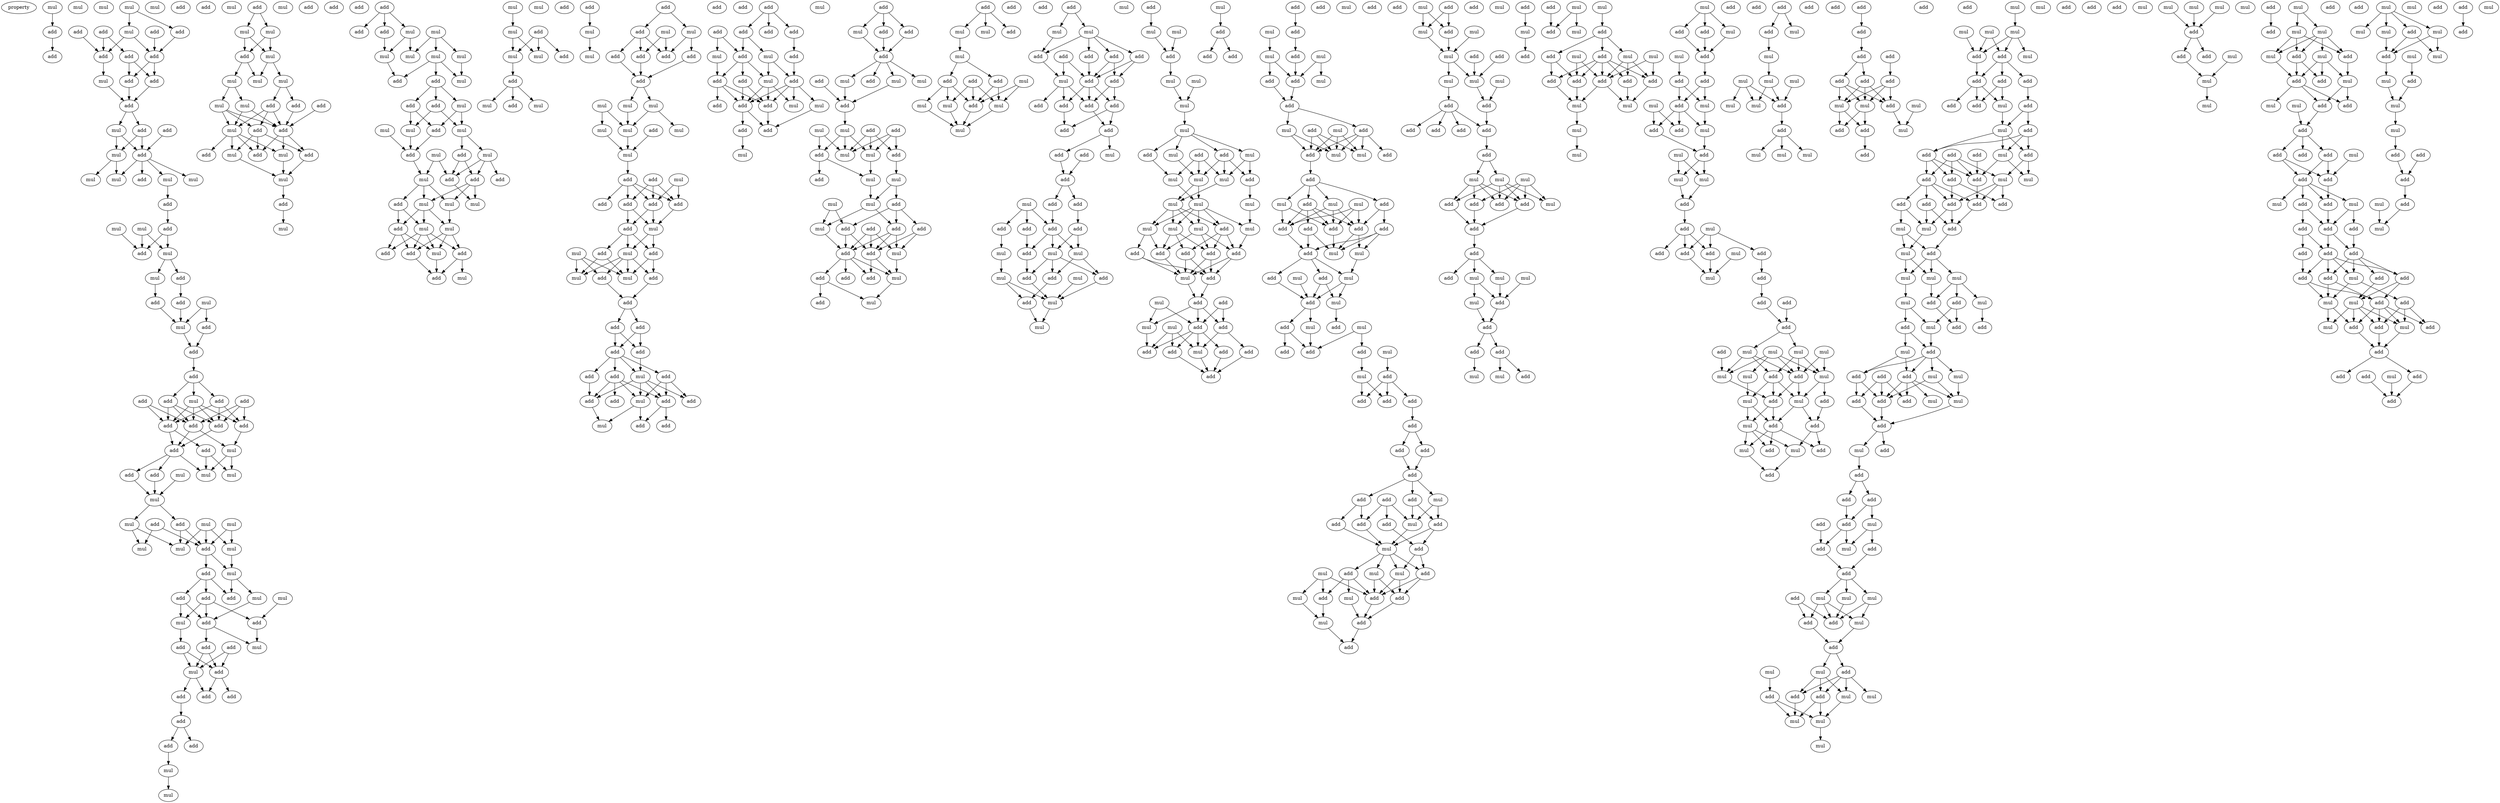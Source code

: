 digraph {
    node [fontcolor=black]
    property [mul=2,lf=1.1]
    0 [ label = mul ];
    1 [ label = mul ];
    2 [ label = add ];
    3 [ label = add ];
    4 [ label = mul ];
    5 [ label = mul ];
    6 [ label = mul ];
    7 [ label = add ];
    8 [ label = add ];
    9 [ label = add ];
    10 [ label = add ];
    11 [ label = add ];
    12 [ label = add ];
    13 [ label = add ];
    14 [ label = mul ];
    15 [ label = add ];
    16 [ label = add ];
    17 [ label = add ];
    18 [ label = add ];
    19 [ label = mul ];
    20 [ label = add ];
    21 [ label = mul ];
    22 [ label = mul ];
    23 [ label = add ];
    24 [ label = mul ];
    25 [ label = mul ];
    26 [ label = mul ];
    27 [ label = add ];
    28 [ label = mul ];
    29 [ label = add ];
    30 [ label = mul ];
    31 [ label = add ];
    32 [ label = add ];
    33 [ label = mul ];
    34 [ label = add ];
    35 [ label = mul ];
    36 [ label = add ];
    37 [ label = mul ];
    38 [ label = add ];
    39 [ label = mul ];
    40 [ label = add ];
    41 [ label = mul ];
    42 [ label = add ];
    43 [ label = add ];
    44 [ label = add ];
    45 [ label = add ];
    46 [ label = add ];
    47 [ label = add ];
    48 [ label = mul ];
    49 [ label = add ];
    50 [ label = add ];
    51 [ label = add ];
    52 [ label = add ];
    53 [ label = add ];
    54 [ label = add ];
    55 [ label = add ];
    56 [ label = mul ];
    57 [ label = add ];
    58 [ label = add ];
    59 [ label = mul ];
    60 [ label = mul ];
    61 [ label = mul ];
    62 [ label = mul ];
    63 [ label = add ];
    64 [ label = mul ];
    65 [ label = mul ];
    66 [ label = mul ];
    67 [ label = add ];
    68 [ label = mul ];
    69 [ label = mul ];
    70 [ label = mul ];
    71 [ label = add ];
    72 [ label = add ];
    73 [ label = mul ];
    74 [ label = add ];
    75 [ label = mul ];
    76 [ label = mul ];
    77 [ label = add ];
    78 [ label = add ];
    79 [ label = add ];
    80 [ label = mul ];
    81 [ label = add ];
    82 [ label = add ];
    83 [ label = mul ];
    84 [ label = add ];
    85 [ label = add ];
    86 [ label = mul ];
    87 [ label = add ];
    88 [ label = add ];
    89 [ label = add ];
    90 [ label = add ];
    91 [ label = add ];
    92 [ label = add ];
    93 [ label = add ];
    94 [ label = add ];
    95 [ label = mul ];
    96 [ label = mul ];
    97 [ label = mul ];
    98 [ label = add ];
    99 [ label = mul ];
    100 [ label = mul ];
    101 [ label = mul ];
    102 [ label = add ];
    103 [ label = mul ];
    104 [ label = add ];
    105 [ label = mul ];
    106 [ label = mul ];
    107 [ label = mul ];
    108 [ label = add ];
    109 [ label = add ];
    110 [ label = mul ];
    111 [ label = mul ];
    112 [ label = add ];
    113 [ label = add ];
    114 [ label = add ];
    115 [ label = mul ];
    116 [ label = add ];
    117 [ label = mul ];
    118 [ label = mul ];
    119 [ label = add ];
    120 [ label = add ];
    121 [ label = mul ];
    122 [ label = add ];
    123 [ label = mul ];
    124 [ label = add ];
    125 [ label = add ];
    126 [ label = add ];
    127 [ label = mul ];
    128 [ label = add ];
    129 [ label = add ];
    130 [ label = mul ];
    131 [ label = mul ];
    132 [ label = mul ];
    133 [ label = mul ];
    134 [ label = mul ];
    135 [ label = add ];
    136 [ label = add ];
    137 [ label = mul ];
    138 [ label = mul ];
    139 [ label = add ];
    140 [ label = add ];
    141 [ label = mul ];
    142 [ label = mul ];
    143 [ label = add ];
    144 [ label = mul ];
    145 [ label = mul ];
    146 [ label = add ];
    147 [ label = add ];
    148 [ label = mul ];
    149 [ label = add ];
    150 [ label = mul ];
    151 [ label = add ];
    152 [ label = add ];
    153 [ label = mul ];
    154 [ label = mul ];
    155 [ label = mul ];
    156 [ label = add ];
    157 [ label = mul ];
    158 [ label = mul ];
    159 [ label = add ];
    160 [ label = add ];
    161 [ label = add ];
    162 [ label = mul ];
    163 [ label = add ];
    164 [ label = mul ];
    165 [ label = add ];
    166 [ label = mul ];
    167 [ label = mul ];
    168 [ label = add ];
    169 [ label = mul ];
    170 [ label = mul ];
    171 [ label = add ];
    172 [ label = mul ];
    173 [ label = add ];
    174 [ label = add ];
    175 [ label = mul ];
    176 [ label = add ];
    177 [ label = add ];
    178 [ label = mul ];
    179 [ label = mul ];
    180 [ label = add ];
    181 [ label = mul ];
    182 [ label = mul ];
    183 [ label = add ];
    184 [ label = mul ];
    185 [ label = add ];
    186 [ label = add ];
    187 [ label = add ];
    188 [ label = add ];
    189 [ label = add ];
    190 [ label = add ];
    191 [ label = mul ];
    192 [ label = mul ];
    193 [ label = mul ];
    194 [ label = mul ];
    195 [ label = add ];
    196 [ label = add ];
    197 [ label = mul ];
    198 [ label = mul ];
    199 [ label = mul ];
    200 [ label = mul ];
    201 [ label = add ];
    202 [ label = add ];
    203 [ label = add ];
    204 [ label = add ];
    205 [ label = add ];
    206 [ label = add ];
    207 [ label = mul ];
    208 [ label = add ];
    209 [ label = add ];
    210 [ label = add ];
    211 [ label = mul ];
    212 [ label = mul ];
    213 [ label = mul ];
    214 [ label = add ];
    215 [ label = add ];
    216 [ label = mul ];
    217 [ label = add ];
    218 [ label = add ];
    219 [ label = add ];
    220 [ label = add ];
    221 [ label = add ];
    222 [ label = add ];
    223 [ label = add ];
    224 [ label = add ];
    225 [ label = mul ];
    226 [ label = mul ];
    227 [ label = add ];
    228 [ label = add ];
    229 [ label = add ];
    230 [ label = add ];
    231 [ label = add ];
    232 [ label = mul ];
    233 [ label = add ];
    234 [ label = add ];
    235 [ label = add ];
    236 [ label = add ];
    237 [ label = add ];
    238 [ label = add ];
    239 [ label = add ];
    240 [ label = mul ];
    241 [ label = mul ];
    242 [ label = add ];
    243 [ label = add ];
    244 [ label = mul ];
    245 [ label = add ];
    246 [ label = add ];
    247 [ label = mul ];
    248 [ label = add ];
    249 [ label = add ];
    250 [ label = mul ];
    251 [ label = add ];
    252 [ label = add ];
    253 [ label = add ];
    254 [ label = mul ];
    255 [ label = mul ];
    256 [ label = add ];
    257 [ label = mul ];
    258 [ label = add ];
    259 [ label = add ];
    260 [ label = add ];
    261 [ label = mul ];
    262 [ label = add ];
    263 [ label = mul ];
    264 [ label = add ];
    265 [ label = mul ];
    266 [ label = add ];
    267 [ label = mul ];
    268 [ label = mul ];
    269 [ label = add ];
    270 [ label = add ];
    271 [ label = mul ];
    272 [ label = mul ];
    273 [ label = add ];
    274 [ label = add ];
    275 [ label = add ];
    276 [ label = mul ];
    277 [ label = mul ];
    278 [ label = mul ];
    279 [ label = add ];
    280 [ label = mul ];
    281 [ label = add ];
    282 [ label = add ];
    283 [ label = add ];
    284 [ label = mul ];
    285 [ label = add ];
    286 [ label = add ];
    287 [ label = mul ];
    288 [ label = add ];
    289 [ label = add ];
    290 [ label = add ];
    291 [ label = mul ];
    292 [ label = add ];
    293 [ label = mul ];
    294 [ label = add ];
    295 [ label = add ];
    296 [ label = mul ];
    297 [ label = mul ];
    298 [ label = add ];
    299 [ label = mul ];
    300 [ label = add ];
    301 [ label = add ];
    302 [ label = add ];
    303 [ label = mul ];
    304 [ label = mul ];
    305 [ label = mul ];
    306 [ label = add ];
    307 [ label = add ];
    308 [ label = mul ];
    309 [ label = mul ];
    310 [ label = add ];
    311 [ label = add ];
    312 [ label = mul ];
    313 [ label = mul ];
    314 [ label = add ];
    315 [ label = add ];
    316 [ label = add ];
    317 [ label = add ];
    318 [ label = add ];
    319 [ label = mul ];
    320 [ label = add ];
    321 [ label = add ];
    322 [ label = add ];
    323 [ label = add ];
    324 [ label = add ];
    325 [ label = add ];
    326 [ label = add ];
    327 [ label = add ];
    328 [ label = add ];
    329 [ label = add ];
    330 [ label = mul ];
    331 [ label = add ];
    332 [ label = mul ];
    333 [ label = add ];
    334 [ label = add ];
    335 [ label = mul ];
    336 [ label = add ];
    337 [ label = add ];
    338 [ label = add ];
    339 [ label = add ];
    340 [ label = mul ];
    341 [ label = mul ];
    342 [ label = add ];
    343 [ label = mul ];
    344 [ label = add ];
    345 [ label = add ];
    346 [ label = mul ];
    347 [ label = add ];
    348 [ label = mul ];
    349 [ label = add ];
    350 [ label = mul ];
    351 [ label = mul ];
    352 [ label = add ];
    353 [ label = mul ];
    354 [ label = mul ];
    355 [ label = mul ];
    356 [ label = add ];
    357 [ label = add ];
    358 [ label = mul ];
    359 [ label = add ];
    360 [ label = add ];
    361 [ label = mul ];
    362 [ label = mul ];
    363 [ label = mul ];
    364 [ label = mul ];
    365 [ label = mul ];
    366 [ label = add ];
    367 [ label = add ];
    368 [ label = add ];
    369 [ label = mul ];
    370 [ label = mul ];
    371 [ label = add ];
    372 [ label = mul ];
    373 [ label = mul ];
    374 [ label = mul ];
    375 [ label = mul ];
    376 [ label = mul ];
    377 [ label = mul ];
    378 [ label = add ];
    379 [ label = mul ];
    380 [ label = mul ];
    381 [ label = add ];
    382 [ label = add ];
    383 [ label = add ];
    384 [ label = add ];
    385 [ label = add ];
    386 [ label = add ];
    387 [ label = mul ];
    388 [ label = add ];
    389 [ label = mul ];
    390 [ label = add ];
    391 [ label = add ];
    392 [ label = mul ];
    393 [ label = mul ];
    394 [ label = add ];
    395 [ label = add ];
    396 [ label = add ];
    397 [ label = add ];
    398 [ label = mul ];
    399 [ label = add ];
    400 [ label = add ];
    401 [ label = add ];
    402 [ label = add ];
    403 [ label = add ];
    404 [ label = mul ];
    405 [ label = add ];
    406 [ label = mul ];
    407 [ label = mul ];
    408 [ label = mul ];
    409 [ label = add ];
    410 [ label = add ];
    411 [ label = add ];
    412 [ label = mul ];
    413 [ label = add ];
    414 [ label = add ];
    415 [ label = mul ];
    416 [ label = add ];
    417 [ label = add ];
    418 [ label = mul ];
    419 [ label = mul ];
    420 [ label = add ];
    421 [ label = mul ];
    422 [ label = add ];
    423 [ label = mul ];
    424 [ label = add ];
    425 [ label = mul ];
    426 [ label = add ];
    427 [ label = add ];
    428 [ label = add ];
    429 [ label = add ];
    430 [ label = add ];
    431 [ label = mul ];
    432 [ label = add ];
    433 [ label = mul ];
    434 [ label = mul ];
    435 [ label = mul ];
    436 [ label = add ];
    437 [ label = add ];
    438 [ label = add ];
    439 [ label = mul ];
    440 [ label = mul ];
    441 [ label = add ];
    442 [ label = mul ];
    443 [ label = add ];
    444 [ label = add ];
    445 [ label = mul ];
    446 [ label = add ];
    447 [ label = add ];
    448 [ label = mul ];
    449 [ label = add ];
    450 [ label = add ];
    451 [ label = add ];
    452 [ label = add ];
    453 [ label = add ];
    454 [ label = add ];
    455 [ label = add ];
    456 [ label = mul ];
    457 [ label = add ];
    458 [ label = add ];
    459 [ label = mul ];
    460 [ label = add ];
    461 [ label = add ];
    462 [ label = mul ];
    463 [ label = add ];
    464 [ label = add ];
    465 [ label = add ];
    466 [ label = add ];
    467 [ label = mul ];
    468 [ label = add ];
    469 [ label = add ];
    470 [ label = mul ];
    471 [ label = mul ];
    472 [ label = mul ];
    473 [ label = add ];
    474 [ label = mul ];
    475 [ label = add ];
    476 [ label = add ];
    477 [ label = mul ];
    478 [ label = add ];
    479 [ label = add ];
    480 [ label = mul ];
    481 [ label = add ];
    482 [ label = add ];
    483 [ label = add ];
    484 [ label = add ];
    485 [ label = mul ];
    486 [ label = mul ];
    487 [ label = add ];
    488 [ label = mul ];
    489 [ label = add ];
    490 [ label = mul ];
    491 [ label = add ];
    492 [ label = mul ];
    493 [ label = mul ];
    494 [ label = mul ];
    495 [ label = add ];
    496 [ label = add ];
    497 [ label = add ];
    498 [ label = add ];
    499 [ label = add ];
    500 [ label = add ];
    501 [ label = add ];
    502 [ label = add ];
    503 [ label = mul ];
    504 [ label = mul ];
    505 [ label = mul ];
    506 [ label = add ];
    507 [ label = add ];
    508 [ label = mul ];
    509 [ label = add ];
    510 [ label = add ];
    511 [ label = add ];
    512 [ label = add ];
    513 [ label = mul ];
    514 [ label = add ];
    515 [ label = mul ];
    516 [ label = mul ];
    517 [ label = mul ];
    518 [ label = mul ];
    519 [ label = add ];
    520 [ label = add ];
    521 [ label = add ];
    522 [ label = add ];
    523 [ label = add ];
    524 [ label = add ];
    525 [ label = mul ];
    526 [ label = mul ];
    527 [ label = mul ];
    528 [ label = add ];
    529 [ label = mul ];
    530 [ label = add ];
    531 [ label = add ];
    532 [ label = mul ];
    533 [ label = mul ];
    534 [ label = add ];
    535 [ label = add ];
    536 [ label = add ];
    537 [ label = mul ];
    538 [ label = mul ];
    539 [ label = mul ];
    540 [ label = add ];
    541 [ label = add ];
    542 [ label = add ];
    543 [ label = add ];
    544 [ label = add ];
    545 [ label = mul ];
    546 [ label = mul ];
    547 [ label = mul ];
    548 [ label = mul ];
    549 [ label = add ];
    550 [ label = mul ];
    551 [ label = add ];
    552 [ label = mul ];
    553 [ label = add ];
    554 [ label = mul ];
    555 [ label = add ];
    556 [ label = add ];
    557 [ label = mul ];
    558 [ label = add ];
    559 [ label = mul ];
    560 [ label = add ];
    561 [ label = mul ];
    562 [ label = add ];
    563 [ label = mul ];
    564 [ label = add ];
    565 [ label = mul ];
    566 [ label = mul ];
    567 [ label = add ];
    568 [ label = mul ];
    569 [ label = add ];
    570 [ label = add ];
    571 [ label = add ];
    572 [ label = add ];
    573 [ label = add ];
    574 [ label = mul ];
    575 [ label = mul ];
    576 [ label = add ];
    577 [ label = add ];
    578 [ label = add ];
    579 [ label = add ];
    580 [ label = add ];
    581 [ label = mul ];
    582 [ label = mul ];
    583 [ label = mul ];
    584 [ label = mul ];
    585 [ label = mul ];
    586 [ label = mul ];
    587 [ label = add ];
    588 [ label = mul ];
    589 [ label = add ];
    590 [ label = add ];
    591 [ label = mul ];
    592 [ label = add ];
    593 [ label = mul ];
    594 [ label = add ];
    595 [ label = add ];
    596 [ label = mul ];
    597 [ label = mul ];
    598 [ label = add ];
    599 [ label = add ];
    600 [ label = mul ];
    601 [ label = add ];
    602 [ label = add ];
    603 [ label = add ];
    604 [ label = add ];
    605 [ label = add ];
    606 [ label = add ];
    607 [ label = mul ];
    608 [ label = mul ];
    609 [ label = mul ];
    610 [ label = mul ];
    611 [ label = mul ];
    612 [ label = mul ];
    613 [ label = add ];
    614 [ label = mul ];
    615 [ label = add ];
    616 [ label = mul ];
    617 [ label = mul ];
    618 [ label = add ];
    619 [ label = mul ];
    620 [ label = add ];
    621 [ label = add ];
    622 [ label = add ];
    623 [ label = add ];
    624 [ label = add ];
    625 [ label = add ];
    626 [ label = add ];
    627 [ label = add ];
    628 [ label = add ];
    629 [ label = add ];
    630 [ label = mul ];
    631 [ label = mul ];
    632 [ label = mul ];
    633 [ label = mul ];
    634 [ label = add ];
    635 [ label = add ];
    636 [ label = add ];
    637 [ label = mul ];
    638 [ label = mul ];
    639 [ label = mul ];
    640 [ label = mul ];
    641 [ label = mul ];
    642 [ label = add ];
    643 [ label = mul ];
    644 [ label = add ];
    645 [ label = add ];
    646 [ label = add ];
    647 [ label = add ];
    648 [ label = add ];
    649 [ label = add ];
    650 [ label = mul ];
    651 [ label = add ];
    652 [ label = add ];
    653 [ label = mul ];
    654 [ label = add ];
    655 [ label = add ];
    656 [ label = mul ];
    657 [ label = add ];
    658 [ label = add ];
    659 [ label = add ];
    660 [ label = mul ];
    661 [ label = add ];
    662 [ label = add ];
    663 [ label = mul ];
    664 [ label = add ];
    665 [ label = add ];
    666 [ label = add ];
    667 [ label = add ];
    668 [ label = add ];
    669 [ label = add ];
    670 [ label = mul ];
    671 [ label = mul ];
    672 [ label = add ];
    673 [ label = mul ];
    674 [ label = add ];
    675 [ label = mul ];
    676 [ label = mul ];
    677 [ label = add ];
    678 [ label = mul ];
    679 [ label = mul ];
    680 [ label = add ];
    681 [ label = add ];
    682 [ label = mul ];
    683 [ label = add ];
    684 [ label = mul ];
    685 [ label = add ];
    686 [ label = add ];
    687 [ label = mul ];
    688 [ label = add ];
    689 [ label = add ];
    690 [ label = mul ];
    691 [ label = add ];
    692 [ label = mul ];
    693 [ label = add ];
    694 [ label = mul ];
    695 [ label = mul ];
    696 [ label = add ];
    697 [ label = add ];
    698 [ label = add ];
    699 [ label = add ];
    700 [ label = add ];
    701 [ label = mul ];
    702 [ label = add ];
    703 [ label = add ];
    704 [ label = add ];
    705 [ label = add ];
    706 [ label = add ];
    707 [ label = add ];
    708 [ label = mul ];
    709 [ label = mul ];
    710 [ label = add ];
    711 [ label = add ];
    712 [ label = mul ];
    713 [ label = add ];
    714 [ label = mul ];
    715 [ label = mul ];
    716 [ label = mul ];
    717 [ label = add ];
    718 [ label = add ];
    719 [ label = mul ];
    720 [ label = add ];
    721 [ label = add ];
    722 [ label = add ];
    723 [ label = mul ];
    724 [ label = mul ];
    725 [ label = mul ];
    726 [ label = mul ];
    727 [ label = add ];
    728 [ label = add ];
    729 [ label = add ];
    730 [ label = mul ];
    731 [ label = mul ];
    732 [ label = mul ];
    733 [ label = mul ];
    734 [ label = mul ];
    735 [ label = mul ];
    736 [ label = mul ];
    737 [ label = add ];
    738 [ label = mul ];
    739 [ label = add ];
    740 [ label = add ];
    741 [ label = mul ];
    742 [ label = mul ];
    743 [ label = add ];
    744 [ label = add ];
    745 [ label = mul ];
    746 [ label = mul ];
    747 [ label = mul ];
    748 [ label = add ];
    749 [ label = add ];
    750 [ label = mul ];
    751 [ label = add ];
    752 [ label = mul ];
    753 [ label = add ];
    754 [ label = mul ];
    755 [ label = add ];
    756 [ label = add ];
    757 [ label = mul ];
    758 [ label = mul ];
    759 [ label = add ];
    760 [ label = add ];
    761 [ label = add ];
    762 [ label = add ];
    763 [ label = mul ];
    764 [ label = add ];
    765 [ label = add ];
    766 [ label = add ];
    767 [ label = add ];
    768 [ label = add ];
    769 [ label = mul ];
    770 [ label = mul ];
    771 [ label = add ];
    772 [ label = add ];
    773 [ label = add ];
    774 [ label = add ];
    775 [ label = add ];
    776 [ label = add ];
    777 [ label = add ];
    778 [ label = mul ];
    779 [ label = add ];
    780 [ label = add ];
    781 [ label = add ];
    782 [ label = add ];
    783 [ label = mul ];
    784 [ label = mul ];
    785 [ label = add ];
    786 [ label = add ];
    787 [ label = add ];
    788 [ label = mul ];
    789 [ label = add ];
    790 [ label = mul ];
    791 [ label = add ];
    792 [ label = add ];
    793 [ label = add ];
    794 [ label = add ];
    795 [ label = mul ];
    796 [ label = add ];
    797 [ label = add ];
    798 [ label = mul ];
    799 [ label = mul ];
    800 [ label = mul ];
    801 [ label = add ];
    802 [ label = mul ];
    803 [ label = mul ];
    804 [ label = add ];
    805 [ label = mul ];
    806 [ label = mul ];
    807 [ label = add ];
    808 [ label = mul ];
    809 [ label = mul ];
    810 [ label = add ];
    811 [ label = mul ];
    812 [ label = add ];
    813 [ label = add ];
    814 [ label = add ];
    815 [ label = add ];
    816 [ label = add ];
    817 [ label = mul ];
    818 [ label = add ];
    819 [ label = mul ];
    820 [ label = mul ];
    0 -> 2 [ name = 0 ];
    2 -> 3 [ name = 1 ];
    5 -> 6 [ name = 2 ];
    5 -> 9 [ name = 3 ];
    6 -> 11 [ name = 4 ];
    6 -> 13 [ name = 5 ];
    7 -> 11 [ name = 6 ];
    8 -> 13 [ name = 7 ];
    9 -> 11 [ name = 8 ];
    10 -> 12 [ name = 9 ];
    10 -> 13 [ name = 10 ];
    11 -> 15 [ name = 11 ];
    11 -> 16 [ name = 12 ];
    12 -> 15 [ name = 13 ];
    12 -> 16 [ name = 14 ];
    13 -> 14 [ name = 15 ];
    14 -> 17 [ name = 16 ];
    15 -> 17 [ name = 17 ];
    16 -> 17 [ name = 18 ];
    17 -> 18 [ name = 19 ];
    17 -> 21 [ name = 20 ];
    18 -> 22 [ name = 21 ];
    18 -> 23 [ name = 22 ];
    20 -> 23 [ name = 23 ];
    21 -> 22 [ name = 24 ];
    21 -> 23 [ name = 25 ];
    22 -> 24 [ name = 26 ];
    22 -> 26 [ name = 27 ];
    23 -> 24 [ name = 28 ];
    23 -> 25 [ name = 29 ];
    23 -> 27 [ name = 30 ];
    23 -> 28 [ name = 31 ];
    28 -> 29 [ name = 32 ];
    29 -> 32 [ name = 33 ];
    30 -> 34 [ name = 34 ];
    32 -> 34 [ name = 35 ];
    32 -> 35 [ name = 36 ];
    33 -> 34 [ name = 37 ];
    33 -> 35 [ name = 38 ];
    35 -> 36 [ name = 39 ];
    35 -> 37 [ name = 40 ];
    36 -> 40 [ name = 41 ];
    37 -> 38 [ name = 42 ];
    38 -> 41 [ name = 43 ];
    39 -> 41 [ name = 44 ];
    39 -> 42 [ name = 45 ];
    40 -> 41 [ name = 46 ];
    41 -> 43 [ name = 47 ];
    42 -> 43 [ name = 48 ];
    43 -> 44 [ name = 49 ];
    44 -> 47 [ name = 50 ];
    44 -> 48 [ name = 51 ];
    44 -> 49 [ name = 52 ];
    45 -> 50 [ name = 53 ];
    45 -> 51 [ name = 54 ];
    45 -> 52 [ name = 55 ];
    46 -> 51 [ name = 56 ];
    46 -> 53 [ name = 57 ];
    47 -> 50 [ name = 58 ];
    47 -> 52 [ name = 59 ];
    47 -> 53 [ name = 60 ];
    48 -> 50 [ name = 61 ];
    48 -> 51 [ name = 62 ];
    48 -> 52 [ name = 63 ];
    48 -> 53 [ name = 64 ];
    49 -> 51 [ name = 65 ];
    49 -> 52 [ name = 66 ];
    49 -> 53 [ name = 67 ];
    50 -> 56 [ name = 68 ];
    51 -> 54 [ name = 69 ];
    51 -> 56 [ name = 70 ];
    52 -> 54 [ name = 71 ];
    53 -> 54 [ name = 72 ];
    53 -> 55 [ name = 73 ];
    54 -> 57 [ name = 74 ];
    54 -> 58 [ name = 75 ];
    54 -> 61 [ name = 76 ];
    55 -> 59 [ name = 77 ];
    55 -> 61 [ name = 78 ];
    56 -> 59 [ name = 79 ];
    56 -> 61 [ name = 80 ];
    57 -> 62 [ name = 81 ];
    58 -> 62 [ name = 82 ];
    60 -> 62 [ name = 83 ];
    62 -> 63 [ name = 84 ];
    62 -> 65 [ name = 85 ];
    63 -> 70 [ name = 86 ];
    63 -> 71 [ name = 87 ];
    64 -> 69 [ name = 88 ];
    64 -> 71 [ name = 89 ];
    65 -> 68 [ name = 90 ];
    65 -> 70 [ name = 91 ];
    66 -> 69 [ name = 92 ];
    66 -> 70 [ name = 93 ];
    66 -> 71 [ name = 94 ];
    67 -> 68 [ name = 95 ];
    67 -> 71 [ name = 96 ];
    69 -> 73 [ name = 97 ];
    71 -> 72 [ name = 98 ];
    71 -> 73 [ name = 99 ];
    72 -> 74 [ name = 100 ];
    72 -> 77 [ name = 101 ];
    72 -> 78 [ name = 102 ];
    73 -> 76 [ name = 103 ];
    73 -> 78 [ name = 104 ];
    74 -> 79 [ name = 105 ];
    74 -> 80 [ name = 106 ];
    75 -> 81 [ name = 107 ];
    76 -> 79 [ name = 108 ];
    77 -> 79 [ name = 109 ];
    77 -> 80 [ name = 110 ];
    77 -> 81 [ name = 111 ];
    79 -> 83 [ name = 112 ];
    79 -> 85 [ name = 113 ];
    80 -> 82 [ name = 114 ];
    81 -> 83 [ name = 115 ];
    82 -> 86 [ name = 116 ];
    82 -> 87 [ name = 117 ];
    84 -> 86 [ name = 118 ];
    84 -> 87 [ name = 119 ];
    85 -> 86 [ name = 120 ];
    85 -> 87 [ name = 121 ];
    86 -> 89 [ name = 122 ];
    86 -> 90 [ name = 123 ];
    87 -> 88 [ name = 124 ];
    87 -> 90 [ name = 125 ];
    89 -> 91 [ name = 126 ];
    91 -> 93 [ name = 127 ];
    91 -> 94 [ name = 128 ];
    93 -> 95 [ name = 129 ];
    95 -> 96 [ name = 130 ];
    98 -> 99 [ name = 131 ];
    98 -> 101 [ name = 132 ];
    99 -> 103 [ name = 133 ];
    99 -> 104 [ name = 134 ];
    101 -> 103 [ name = 135 ];
    101 -> 104 [ name = 136 ];
    103 -> 105 [ name = 137 ];
    103 -> 106 [ name = 138 ];
    104 -> 105 [ name = 139 ];
    104 -> 107 [ name = 140 ];
    106 -> 109 [ name = 141 ];
    106 -> 112 [ name = 142 ];
    107 -> 110 [ name = 143 ];
    107 -> 111 [ name = 144 ];
    108 -> 114 [ name = 145 ];
    109 -> 113 [ name = 146 ];
    109 -> 114 [ name = 147 ];
    109 -> 115 [ name = 148 ];
    110 -> 114 [ name = 149 ];
    110 -> 115 [ name = 150 ];
    111 -> 113 [ name = 151 ];
    111 -> 114 [ name = 152 ];
    111 -> 115 [ name = 153 ];
    112 -> 114 [ name = 154 ];
    113 -> 116 [ name = 155 ];
    113 -> 118 [ name = 156 ];
    113 -> 120 [ name = 157 ];
    114 -> 116 [ name = 158 ];
    114 -> 117 [ name = 159 ];
    114 -> 120 [ name = 160 ];
    115 -> 116 [ name = 161 ];
    115 -> 117 [ name = 162 ];
    115 -> 118 [ name = 163 ];
    115 -> 119 [ name = 164 ];
    117 -> 121 [ name = 165 ];
    118 -> 121 [ name = 166 ];
    120 -> 121 [ name = 167 ];
    121 -> 122 [ name = 168 ];
    122 -> 123 [ name = 169 ];
    126 -> 128 [ name = 170 ];
    126 -> 129 [ name = 171 ];
    126 -> 130 [ name = 172 ];
    127 -> 131 [ name = 173 ];
    127 -> 133 [ name = 174 ];
    127 -> 134 [ name = 175 ];
    129 -> 132 [ name = 176 ];
    130 -> 131 [ name = 177 ];
    130 -> 132 [ name = 178 ];
    132 -> 135 [ name = 179 ];
    133 -> 135 [ name = 180 ];
    133 -> 136 [ name = 181 ];
    133 -> 137 [ name = 182 ];
    134 -> 137 [ name = 183 ];
    136 -> 138 [ name = 184 ];
    136 -> 139 [ name = 185 ];
    136 -> 140 [ name = 186 ];
    138 -> 143 [ name = 187 ];
    138 -> 144 [ name = 188 ];
    139 -> 142 [ name = 189 ];
    139 -> 143 [ name = 190 ];
    140 -> 142 [ name = 191 ];
    140 -> 144 [ name = 192 ];
    141 -> 146 [ name = 193 ];
    142 -> 146 [ name = 194 ];
    143 -> 146 [ name = 195 ];
    144 -> 147 [ name = 196 ];
    144 -> 148 [ name = 197 ];
    145 -> 150 [ name = 198 ];
    145 -> 152 [ name = 199 ];
    146 -> 150 [ name = 200 ];
    147 -> 151 [ name = 201 ];
    147 -> 152 [ name = 202 ];
    148 -> 149 [ name = 203 ];
    148 -> 151 [ name = 204 ];
    148 -> 152 [ name = 205 ];
    150 -> 153 [ name = 206 ];
    150 -> 155 [ name = 207 ];
    150 -> 156 [ name = 208 ];
    151 -> 153 [ name = 209 ];
    151 -> 154 [ name = 210 ];
    151 -> 155 [ name = 211 ];
    152 -> 154 [ name = 212 ];
    153 -> 157 [ name = 213 ];
    153 -> 158 [ name = 214 ];
    153 -> 159 [ name = 215 ];
    155 -> 158 [ name = 216 ];
    156 -> 157 [ name = 217 ];
    156 -> 159 [ name = 218 ];
    157 -> 160 [ name = 219 ];
    157 -> 161 [ name = 220 ];
    157 -> 162 [ name = 221 ];
    157 -> 163 [ name = 222 ];
    158 -> 160 [ name = 223 ];
    158 -> 161 [ name = 224 ];
    158 -> 162 [ name = 225 ];
    159 -> 161 [ name = 226 ];
    159 -> 162 [ name = 227 ];
    159 -> 163 [ name = 228 ];
    160 -> 164 [ name = 229 ];
    160 -> 165 [ name = 230 ];
    161 -> 165 [ name = 231 ];
    162 -> 165 [ name = 232 ];
    166 -> 167 [ name = 233 ];
    167 -> 169 [ name = 234 ];
    167 -> 172 [ name = 235 ];
    168 -> 169 [ name = 236 ];
    168 -> 171 [ name = 237 ];
    168 -> 172 [ name = 238 ];
    172 -> 173 [ name = 239 ];
    173 -> 175 [ name = 240 ];
    173 -> 176 [ name = 241 ];
    173 -> 178 [ name = 242 ];
    177 -> 179 [ name = 243 ];
    179 -> 181 [ name = 244 ];
    180 -> 182 [ name = 245 ];
    180 -> 183 [ name = 246 ];
    182 -> 187 [ name = 247 ];
    182 -> 188 [ name = 248 ];
    183 -> 185 [ name = 249 ];
    183 -> 186 [ name = 250 ];
    183 -> 187 [ name = 251 ];
    184 -> 185 [ name = 252 ];
    184 -> 187 [ name = 253 ];
    185 -> 190 [ name = 254 ];
    186 -> 190 [ name = 255 ];
    188 -> 190 [ name = 256 ];
    190 -> 191 [ name = 257 ];
    190 -> 192 [ name = 258 ];
    191 -> 194 [ name = 259 ];
    191 -> 197 [ name = 260 ];
    192 -> 194 [ name = 261 ];
    193 -> 194 [ name = 262 ];
    193 -> 198 [ name = 263 ];
    194 -> 199 [ name = 264 ];
    196 -> 199 [ name = 265 ];
    198 -> 199 [ name = 266 ];
    199 -> 201 [ name = 267 ];
    200 -> 204 [ name = 268 ];
    200 -> 205 [ name = 269 ];
    201 -> 203 [ name = 270 ];
    201 -> 204 [ name = 271 ];
    201 -> 205 [ name = 272 ];
    201 -> 206 [ name = 273 ];
    202 -> 204 [ name = 274 ];
    202 -> 205 [ name = 275 ];
    202 -> 206 [ name = 276 ];
    204 -> 207 [ name = 277 ];
    204 -> 208 [ name = 278 ];
    205 -> 207 [ name = 279 ];
    206 -> 207 [ name = 280 ];
    206 -> 208 [ name = 281 ];
    207 -> 210 [ name = 282 ];
    207 -> 211 [ name = 283 ];
    208 -> 209 [ name = 284 ];
    208 -> 210 [ name = 285 ];
    208 -> 211 [ name = 286 ];
    209 -> 213 [ name = 287 ];
    209 -> 216 [ name = 288 ];
    210 -> 215 [ name = 289 ];
    210 -> 216 [ name = 290 ];
    211 -> 213 [ name = 291 ];
    211 -> 214 [ name = 292 ];
    211 -> 215 [ name = 293 ];
    211 -> 216 [ name = 294 ];
    212 -> 213 [ name = 295 ];
    212 -> 214 [ name = 296 ];
    212 -> 216 [ name = 297 ];
    214 -> 217 [ name = 298 ];
    215 -> 217 [ name = 299 ];
    217 -> 218 [ name = 300 ];
    217 -> 219 [ name = 301 ];
    218 -> 220 [ name = 302 ];
    218 -> 221 [ name = 303 ];
    219 -> 220 [ name = 304 ];
    219 -> 221 [ name = 305 ];
    220 -> 222 [ name = 306 ];
    220 -> 223 [ name = 307 ];
    220 -> 224 [ name = 308 ];
    220 -> 225 [ name = 309 ];
    221 -> 225 [ name = 310 ];
    222 -> 226 [ name = 311 ];
    222 -> 227 [ name = 312 ];
    222 -> 229 [ name = 313 ];
    223 -> 228 [ name = 314 ];
    224 -> 226 [ name = 315 ];
    224 -> 228 [ name = 316 ];
    224 -> 229 [ name = 317 ];
    224 -> 230 [ name = 318 ];
    225 -> 226 [ name = 319 ];
    225 -> 227 [ name = 320 ];
    225 -> 228 [ name = 321 ];
    225 -> 229 [ name = 322 ];
    226 -> 232 [ name = 323 ];
    226 -> 233 [ name = 324 ];
    228 -> 232 [ name = 325 ];
    229 -> 231 [ name = 326 ];
    229 -> 233 [ name = 327 ];
    234 -> 235 [ name = 328 ];
    234 -> 236 [ name = 329 ];
    234 -> 237 [ name = 330 ];
    235 -> 242 [ name = 331 ];
    236 -> 239 [ name = 332 ];
    236 -> 240 [ name = 333 ];
    238 -> 239 [ name = 334 ];
    238 -> 241 [ name = 335 ];
    239 -> 243 [ name = 336 ];
    239 -> 244 [ name = 337 ];
    239 -> 246 [ name = 338 ];
    240 -> 244 [ name = 339 ];
    240 -> 245 [ name = 340 ];
    241 -> 243 [ name = 341 ];
    242 -> 245 [ name = 342 ];
    243 -> 248 [ name = 343 ];
    243 -> 249 [ name = 344 ];
    243 -> 251 [ name = 345 ];
    244 -> 249 [ name = 346 ];
    244 -> 250 [ name = 347 ];
    244 -> 251 [ name = 348 ];
    245 -> 247 [ name = 349 ];
    245 -> 249 [ name = 350 ];
    245 -> 250 [ name = 351 ];
    245 -> 251 [ name = 352 ];
    246 -> 249 [ name = 353 ];
    246 -> 251 [ name = 354 ];
    247 -> 252 [ name = 355 ];
    249 -> 252 [ name = 356 ];
    251 -> 252 [ name = 357 ];
    251 -> 253 [ name = 358 ];
    253 -> 255 [ name = 359 ];
    256 -> 257 [ name = 360 ];
    256 -> 258 [ name = 361 ];
    256 -> 259 [ name = 362 ];
    257 -> 260 [ name = 363 ];
    258 -> 260 [ name = 364 ];
    259 -> 260 [ name = 365 ];
    260 -> 261 [ name = 366 ];
    260 -> 262 [ name = 367 ];
    260 -> 263 [ name = 368 ];
    260 -> 265 [ name = 369 ];
    261 -> 266 [ name = 370 ];
    264 -> 266 [ name = 371 ];
    265 -> 266 [ name = 372 ];
    266 -> 267 [ name = 373 ];
    267 -> 271 [ name = 374 ];
    267 -> 272 [ name = 375 ];
    267 -> 273 [ name = 376 ];
    268 -> 272 [ name = 377 ];
    268 -> 273 [ name = 378 ];
    269 -> 271 [ name = 379 ];
    269 -> 272 [ name = 380 ];
    269 -> 274 [ name = 381 ];
    270 -> 271 [ name = 382 ];
    270 -> 272 [ name = 383 ];
    270 -> 274 [ name = 384 ];
    271 -> 277 [ name = 385 ];
    273 -> 275 [ name = 386 ];
    273 -> 277 [ name = 387 ];
    274 -> 276 [ name = 388 ];
    276 -> 279 [ name = 389 ];
    276 -> 280 [ name = 390 ];
    277 -> 280 [ name = 391 ];
    278 -> 283 [ name = 392 ];
    278 -> 284 [ name = 393 ];
    279 -> 281 [ name = 394 ];
    279 -> 283 [ name = 395 ];
    279 -> 285 [ name = 396 ];
    280 -> 284 [ name = 397 ];
    280 -> 285 [ name = 398 ];
    281 -> 287 [ name = 399 ];
    281 -> 288 [ name = 400 ];
    282 -> 286 [ name = 401 ];
    282 -> 287 [ name = 402 ];
    282 -> 288 [ name = 403 ];
    283 -> 286 [ name = 404 ];
    283 -> 288 [ name = 405 ];
    284 -> 286 [ name = 406 ];
    285 -> 286 [ name = 407 ];
    285 -> 287 [ name = 408 ];
    285 -> 288 [ name = 409 ];
    286 -> 289 [ name = 410 ];
    286 -> 290 [ name = 411 ];
    286 -> 291 [ name = 412 ];
    286 -> 292 [ name = 413 ];
    287 -> 291 [ name = 414 ];
    288 -> 290 [ name = 415 ];
    288 -> 291 [ name = 416 ];
    289 -> 293 [ name = 417 ];
    289 -> 294 [ name = 418 ];
    291 -> 293 [ name = 419 ];
    295 -> 296 [ name = 420 ];
    295 -> 297 [ name = 421 ];
    295 -> 298 [ name = 422 ];
    296 -> 299 [ name = 423 ];
    299 -> 300 [ name = 424 ];
    299 -> 302 [ name = 425 ];
    300 -> 307 [ name = 426 ];
    300 -> 308 [ name = 427 ];
    301 -> 304 [ name = 428 ];
    301 -> 307 [ name = 429 ];
    301 -> 308 [ name = 430 ];
    302 -> 304 [ name = 431 ];
    302 -> 305 [ name = 432 ];
    302 -> 307 [ name = 433 ];
    303 -> 307 [ name = 434 ];
    303 -> 308 [ name = 435 ];
    304 -> 309 [ name = 436 ];
    305 -> 309 [ name = 437 ];
    307 -> 309 [ name = 438 ];
    308 -> 309 [ name = 439 ];
    311 -> 312 [ name = 440 ];
    311 -> 313 [ name = 441 ];
    312 -> 315 [ name = 442 ];
    313 -> 314 [ name = 443 ];
    313 -> 315 [ name = 444 ];
    313 -> 316 [ name = 445 ];
    313 -> 317 [ name = 446 ];
    314 -> 320 [ name = 447 ];
    314 -> 321 [ name = 448 ];
    315 -> 319 [ name = 449 ];
    316 -> 321 [ name = 450 ];
    317 -> 320 [ name = 451 ];
    317 -> 321 [ name = 452 ];
    318 -> 319 [ name = 453 ];
    318 -> 321 [ name = 454 ];
    319 -> 322 [ name = 455 ];
    319 -> 323 [ name = 456 ];
    319 -> 324 [ name = 457 ];
    320 -> 322 [ name = 458 ];
    320 -> 325 [ name = 459 ];
    321 -> 322 [ name = 460 ];
    321 -> 324 [ name = 461 ];
    321 -> 325 [ name = 462 ];
    322 -> 326 [ name = 463 ];
    324 -> 327 [ name = 464 ];
    325 -> 326 [ name = 465 ];
    325 -> 327 [ name = 466 ];
    326 -> 328 [ name = 467 ];
    326 -> 330 [ name = 468 ];
    328 -> 331 [ name = 469 ];
    329 -> 331 [ name = 470 ];
    331 -> 333 [ name = 471 ];
    331 -> 334 [ name = 472 ];
    332 -> 336 [ name = 473 ];
    332 -> 337 [ name = 474 ];
    332 -> 339 [ name = 475 ];
    333 -> 338 [ name = 476 ];
    334 -> 339 [ name = 477 ];
    336 -> 341 [ name = 478 ];
    337 -> 342 [ name = 479 ];
    338 -> 340 [ name = 480 ];
    338 -> 343 [ name = 481 ];
    339 -> 340 [ name = 482 ];
    339 -> 342 [ name = 483 ];
    339 -> 343 [ name = 484 ];
    340 -> 344 [ name = 485 ];
    340 -> 345 [ name = 486 ];
    340 -> 347 [ name = 487 ];
    341 -> 346 [ name = 488 ];
    342 -> 344 [ name = 489 ];
    343 -> 345 [ name = 490 ];
    343 -> 347 [ name = 491 ];
    344 -> 350 [ name = 492 ];
    345 -> 350 [ name = 493 ];
    346 -> 349 [ name = 494 ];
    346 -> 350 [ name = 495 ];
    347 -> 349 [ name = 496 ];
    348 -> 350 [ name = 497 ];
    349 -> 351 [ name = 498 ];
    350 -> 351 [ name = 499 ];
    352 -> 353 [ name = 500 ];
    353 -> 357 [ name = 501 ];
    354 -> 357 [ name = 502 ];
    355 -> 356 [ name = 503 ];
    356 -> 359 [ name = 504 ];
    356 -> 360 [ name = 505 ];
    357 -> 358 [ name = 506 ];
    358 -> 362 [ name = 507 ];
    361 -> 362 [ name = 508 ];
    362 -> 363 [ name = 509 ];
    363 -> 364 [ name = 510 ];
    363 -> 365 [ name = 511 ];
    363 -> 367 [ name = 512 ];
    363 -> 368 [ name = 513 ];
    364 -> 369 [ name = 514 ];
    364 -> 371 [ name = 515 ];
    365 -> 370 [ name = 516 ];
    366 -> 369 [ name = 517 ];
    366 -> 370 [ name = 518 ];
    366 -> 372 [ name = 519 ];
    367 -> 369 [ name = 520 ];
    367 -> 370 [ name = 521 ];
    367 -> 371 [ name = 522 ];
    368 -> 372 [ name = 523 ];
    369 -> 373 [ name = 524 ];
    370 -> 373 [ name = 525 ];
    370 -> 375 [ name = 526 ];
    371 -> 374 [ name = 527 ];
    372 -> 375 [ name = 528 ];
    373 -> 376 [ name = 529 ];
    373 -> 377 [ name = 530 ];
    373 -> 378 [ name = 531 ];
    373 -> 379 [ name = 532 ];
    374 -> 380 [ name = 533 ];
    375 -> 376 [ name = 534 ];
    375 -> 377 [ name = 535 ];
    375 -> 378 [ name = 536 ];
    375 -> 379 [ name = 537 ];
    375 -> 380 [ name = 538 ];
    376 -> 381 [ name = 539 ];
    376 -> 383 [ name = 540 ];
    376 -> 385 [ name = 541 ];
    377 -> 383 [ name = 542 ];
    377 -> 384 [ name = 543 ];
    377 -> 385 [ name = 544 ];
    378 -> 381 [ name = 545 ];
    378 -> 383 [ name = 546 ];
    378 -> 384 [ name = 547 ];
    379 -> 382 [ name = 548 ];
    379 -> 385 [ name = 549 ];
    380 -> 384 [ name = 550 ];
    381 -> 386 [ name = 551 ];
    381 -> 387 [ name = 552 ];
    382 -> 386 [ name = 553 ];
    382 -> 387 [ name = 554 ];
    383 -> 386 [ name = 555 ];
    383 -> 387 [ name = 556 ];
    384 -> 386 [ name = 557 ];
    384 -> 387 [ name = 558 ];
    385 -> 387 [ name = 559 ];
    386 -> 390 [ name = 560 ];
    387 -> 390 [ name = 561 ];
    388 -> 391 [ name = 562 ];
    388 -> 394 [ name = 563 ];
    389 -> 393 [ name = 564 ];
    389 -> 394 [ name = 565 ];
    390 -> 391 [ name = 566 ];
    390 -> 393 [ name = 567 ];
    390 -> 394 [ name = 568 ];
    391 -> 398 [ name = 569 ];
    391 -> 399 [ name = 570 ];
    392 -> 395 [ name = 571 ];
    392 -> 396 [ name = 572 ];
    392 -> 398 [ name = 573 ];
    393 -> 395 [ name = 574 ];
    394 -> 395 [ name = 575 ];
    394 -> 396 [ name = 576 ];
    394 -> 397 [ name = 577 ];
    394 -> 398 [ name = 578 ];
    396 -> 400 [ name = 579 ];
    397 -> 400 [ name = 580 ];
    398 -> 400 [ name = 581 ];
    399 -> 400 [ name = 582 ];
    401 -> 403 [ name = 583 ];
    403 -> 405 [ name = 584 ];
    404 -> 406 [ name = 585 ];
    405 -> 409 [ name = 586 ];
    406 -> 409 [ name = 587 ];
    406 -> 410 [ name = 588 ];
    407 -> 408 [ name = 589 ];
    407 -> 409 [ name = 590 ];
    409 -> 411 [ name = 591 ];
    410 -> 411 [ name = 592 ];
    411 -> 412 [ name = 593 ];
    411 -> 414 [ name = 594 ];
    412 -> 416 [ name = 595 ];
    412 -> 418 [ name = 596 ];
    413 -> 416 [ name = 597 ];
    413 -> 418 [ name = 598 ];
    413 -> 419 [ name = 599 ];
    414 -> 416 [ name = 600 ];
    414 -> 417 [ name = 601 ];
    414 -> 418 [ name = 602 ];
    414 -> 419 [ name = 603 ];
    415 -> 416 [ name = 604 ];
    415 -> 418 [ name = 605 ];
    415 -> 419 [ name = 606 ];
    416 -> 420 [ name = 607 ];
    420 -> 421 [ name = 608 ];
    420 -> 422 [ name = 609 ];
    420 -> 424 [ name = 610 ];
    420 -> 425 [ name = 611 ];
    421 -> 427 [ name = 612 ];
    421 -> 429 [ name = 613 ];
    422 -> 426 [ name = 614 ];
    422 -> 430 [ name = 615 ];
    423 -> 426 [ name = 616 ];
    423 -> 427 [ name = 617 ];
    423 -> 429 [ name = 618 ];
    424 -> 426 [ name = 619 ];
    424 -> 427 [ name = 620 ];
    424 -> 428 [ name = 621 ];
    424 -> 429 [ name = 622 ];
    425 -> 426 [ name = 623 ];
    425 -> 427 [ name = 624 ];
    425 -> 429 [ name = 625 ];
    426 -> 431 [ name = 626 ];
    426 -> 433 [ name = 627 ];
    427 -> 432 [ name = 628 ];
    428 -> 432 [ name = 629 ];
    428 -> 433 [ name = 630 ];
    429 -> 433 [ name = 631 ];
    430 -> 431 [ name = 632 ];
    430 -> 432 [ name = 633 ];
    430 -> 433 [ name = 634 ];
    431 -> 435 [ name = 635 ];
    432 -> 435 [ name = 636 ];
    432 -> 436 [ name = 637 ];
    432 -> 437 [ name = 638 ];
    434 -> 438 [ name = 639 ];
    435 -> 438 [ name = 640 ];
    435 -> 439 [ name = 641 ];
    436 -> 438 [ name = 642 ];
    437 -> 438 [ name = 643 ];
    437 -> 439 [ name = 644 ];
    438 -> 441 [ name = 645 ];
    438 -> 442 [ name = 646 ];
    439 -> 443 [ name = 647 ];
    440 -> 446 [ name = 648 ];
    440 -> 447 [ name = 649 ];
    441 -> 444 [ name = 650 ];
    441 -> 447 [ name = 651 ];
    442 -> 447 [ name = 652 ];
    445 -> 449 [ name = 653 ];
    446 -> 448 [ name = 654 ];
    448 -> 450 [ name = 655 ];
    448 -> 451 [ name = 656 ];
    449 -> 450 [ name = 657 ];
    449 -> 451 [ name = 658 ];
    449 -> 452 [ name = 659 ];
    452 -> 453 [ name = 660 ];
    453 -> 454 [ name = 661 ];
    453 -> 455 [ name = 662 ];
    454 -> 457 [ name = 663 ];
    455 -> 457 [ name = 664 ];
    457 -> 458 [ name = 665 ];
    457 -> 459 [ name = 666 ];
    457 -> 461 [ name = 667 ];
    458 -> 462 [ name = 668 ];
    458 -> 466 [ name = 669 ];
    459 -> 462 [ name = 670 ];
    459 -> 466 [ name = 671 ];
    460 -> 462 [ name = 672 ];
    460 -> 463 [ name = 673 ];
    460 -> 465 [ name = 674 ];
    461 -> 463 [ name = 675 ];
    461 -> 464 [ name = 676 ];
    462 -> 467 [ name = 677 ];
    463 -> 467 [ name = 678 ];
    464 -> 467 [ name = 679 ];
    465 -> 468 [ name = 680 ];
    466 -> 467 [ name = 681 ];
    466 -> 468 [ name = 682 ];
    467 -> 469 [ name = 683 ];
    467 -> 470 [ name = 684 ];
    467 -> 472 [ name = 685 ];
    467 -> 473 [ name = 686 ];
    468 -> 469 [ name = 687 ];
    468 -> 472 [ name = 688 ];
    469 -> 475 [ name = 689 ];
    469 -> 476 [ name = 690 ];
    470 -> 475 [ name = 691 ];
    470 -> 476 [ name = 692 ];
    471 -> 475 [ name = 693 ];
    471 -> 477 [ name = 694 ];
    471 -> 478 [ name = 695 ];
    472 -> 475 [ name = 696 ];
    472 -> 476 [ name = 697 ];
    473 -> 474 [ name = 698 ];
    473 -> 475 [ name = 699 ];
    473 -> 478 [ name = 700 ];
    474 -> 479 [ name = 701 ];
    475 -> 479 [ name = 702 ];
    476 -> 479 [ name = 703 ];
    477 -> 480 [ name = 704 ];
    478 -> 480 [ name = 705 ];
    479 -> 482 [ name = 706 ];
    480 -> 482 [ name = 707 ];
    484 -> 486 [ name = 708 ];
    484 -> 487 [ name = 709 ];
    485 -> 486 [ name = 710 ];
    485 -> 487 [ name = 711 ];
    486 -> 490 [ name = 712 ];
    487 -> 490 [ name = 713 ];
    488 -> 490 [ name = 714 ];
    489 -> 494 [ name = 715 ];
    490 -> 493 [ name = 716 ];
    490 -> 494 [ name = 717 ];
    491 -> 494 [ name = 718 ];
    492 -> 496 [ name = 719 ];
    493 -> 495 [ name = 720 ];
    494 -> 496 [ name = 721 ];
    495 -> 497 [ name = 722 ];
    495 -> 498 [ name = 723 ];
    495 -> 499 [ name = 724 ];
    495 -> 500 [ name = 725 ];
    496 -> 500 [ name = 726 ];
    500 -> 502 [ name = 727 ];
    502 -> 503 [ name = 728 ];
    502 -> 505 [ name = 729 ];
    503 -> 506 [ name = 730 ];
    503 -> 507 [ name = 731 ];
    503 -> 508 [ name = 732 ];
    503 -> 509 [ name = 733 ];
    504 -> 506 [ name = 734 ];
    504 -> 508 [ name = 735 ];
    504 -> 509 [ name = 736 ];
    504 -> 510 [ name = 737 ];
    505 -> 506 [ name = 738 ];
    505 -> 507 [ name = 739 ];
    505 -> 509 [ name = 740 ];
    505 -> 510 [ name = 741 ];
    507 -> 511 [ name = 742 ];
    509 -> 511 [ name = 743 ];
    510 -> 511 [ name = 744 ];
    511 -> 512 [ name = 745 ];
    512 -> 514 [ name = 746 ];
    512 -> 515 [ name = 747 ];
    512 -> 516 [ name = 748 ];
    515 -> 519 [ name = 749 ];
    516 -> 518 [ name = 750 ];
    516 -> 519 [ name = 751 ];
    517 -> 519 [ name = 752 ];
    518 -> 520 [ name = 753 ];
    519 -> 520 [ name = 754 ];
    520 -> 521 [ name = 755 ];
    520 -> 522 [ name = 756 ];
    521 -> 526 [ name = 757 ];
    522 -> 524 [ name = 758 ];
    522 -> 525 [ name = 759 ];
    523 -> 527 [ name = 760 ];
    527 -> 528 [ name = 761 ];
    529 -> 531 [ name = 762 ];
    529 -> 532 [ name = 763 ];
    530 -> 531 [ name = 764 ];
    533 -> 534 [ name = 765 ];
    534 -> 535 [ name = 766 ];
    534 -> 536 [ name = 767 ];
    534 -> 537 [ name = 768 ];
    535 -> 540 [ name = 769 ];
    535 -> 544 [ name = 770 ];
    536 -> 540 [ name = 771 ];
    536 -> 541 [ name = 772 ];
    536 -> 542 [ name = 773 ];
    536 -> 543 [ name = 774 ];
    536 -> 544 [ name = 775 ];
    537 -> 541 [ name = 776 ];
    537 -> 542 [ name = 777 ];
    537 -> 543 [ name = 778 ];
    538 -> 542 [ name = 779 ];
    538 -> 543 [ name = 780 ];
    539 -> 542 [ name = 781 ];
    539 -> 544 [ name = 782 ];
    540 -> 545 [ name = 783 ];
    541 -> 546 [ name = 784 ];
    542 -> 545 [ name = 785 ];
    542 -> 546 [ name = 786 ];
    543 -> 546 [ name = 787 ];
    544 -> 545 [ name = 788 ];
    545 -> 547 [ name = 789 ];
    547 -> 550 [ name = 790 ];
    548 -> 549 [ name = 791 ];
    548 -> 551 [ name = 792 ];
    548 -> 552 [ name = 793 ];
    549 -> 553 [ name = 794 ];
    551 -> 553 [ name = 795 ];
    552 -> 553 [ name = 796 ];
    553 -> 556 [ name = 797 ];
    554 -> 555 [ name = 798 ];
    555 -> 558 [ name = 799 ];
    555 -> 559 [ name = 800 ];
    556 -> 558 [ name = 801 ];
    556 -> 559 [ name = 802 ];
    557 -> 560 [ name = 803 ];
    557 -> 562 [ name = 804 ];
    558 -> 560 [ name = 805 ];
    558 -> 561 [ name = 806 ];
    558 -> 562 [ name = 807 ];
    559 -> 561 [ name = 808 ];
    561 -> 564 [ name = 809 ];
    562 -> 564 [ name = 810 ];
    563 -> 565 [ name = 811 ];
    563 -> 566 [ name = 812 ];
    564 -> 565 [ name = 813 ];
    564 -> 566 [ name = 814 ];
    565 -> 567 [ name = 815 ];
    566 -> 567 [ name = 816 ];
    567 -> 569 [ name = 817 ];
    568 -> 571 [ name = 818 ];
    568 -> 572 [ name = 819 ];
    568 -> 573 [ name = 820 ];
    569 -> 570 [ name = 821 ];
    569 -> 572 [ name = 822 ];
    569 -> 573 [ name = 823 ];
    571 -> 576 [ name = 824 ];
    572 -> 575 [ name = 825 ];
    573 -> 575 [ name = 826 ];
    574 -> 575 [ name = 827 ];
    576 -> 577 [ name = 828 ];
    577 -> 579 [ name = 829 ];
    578 -> 579 [ name = 830 ];
    579 -> 582 [ name = 831 ];
    579 -> 583 [ name = 832 ];
    580 -> 586 [ name = 833 ];
    581 -> 585 [ name = 834 ];
    581 -> 586 [ name = 835 ];
    581 -> 587 [ name = 836 ];
    581 -> 588 [ name = 837 ];
    582 -> 585 [ name = 838 ];
    582 -> 587 [ name = 839 ];
    582 -> 589 [ name = 840 ];
    583 -> 586 [ name = 841 ];
    583 -> 587 [ name = 842 ];
    583 -> 589 [ name = 843 ];
    584 -> 585 [ name = 844 ];
    584 -> 587 [ name = 845 ];
    585 -> 591 [ name = 846 ];
    585 -> 592 [ name = 847 ];
    586 -> 590 [ name = 848 ];
    587 -> 590 [ name = 849 ];
    587 -> 591 [ name = 850 ];
    588 -> 593 [ name = 851 ];
    589 -> 590 [ name = 852 ];
    589 -> 591 [ name = 853 ];
    589 -> 593 [ name = 854 ];
    590 -> 595 [ name = 855 ];
    590 -> 596 [ name = 856 ];
    591 -> 594 [ name = 857 ];
    591 -> 595 [ name = 858 ];
    592 -> 594 [ name = 859 ];
    593 -> 595 [ name = 860 ];
    593 -> 596 [ name = 861 ];
    594 -> 599 [ name = 862 ];
    594 -> 600 [ name = 863 ];
    595 -> 597 [ name = 864 ];
    595 -> 598 [ name = 865 ];
    595 -> 599 [ name = 866 ];
    596 -> 597 [ name = 867 ];
    596 -> 598 [ name = 868 ];
    596 -> 600 [ name = 869 ];
    597 -> 601 [ name = 870 ];
    600 -> 601 [ name = 871 ];
    604 -> 606 [ name = 872 ];
    604 -> 607 [ name = 873 ];
    606 -> 608 [ name = 874 ];
    608 -> 610 [ name = 875 ];
    609 -> 612 [ name = 876 ];
    609 -> 613 [ name = 877 ];
    609 -> 614 [ name = 878 ];
    610 -> 612 [ name = 879 ];
    610 -> 613 [ name = 880 ];
    611 -> 613 [ name = 881 ];
    613 -> 615 [ name = 882 ];
    615 -> 616 [ name = 883 ];
    615 -> 617 [ name = 884 ];
    615 -> 619 [ name = 885 ];
    620 -> 621 [ name = 886 ];
    621 -> 624 [ name = 887 ];
    622 -> 627 [ name = 888 ];
    624 -> 625 [ name = 889 ];
    624 -> 628 [ name = 890 ];
    625 -> 629 [ name = 891 ];
    625 -> 630 [ name = 892 ];
    625 -> 632 [ name = 893 ];
    627 -> 629 [ name = 894 ];
    627 -> 630 [ name = 895 ];
    627 -> 632 [ name = 896 ];
    628 -> 629 [ name = 897 ];
    628 -> 630 [ name = 898 ];
    628 -> 632 [ name = 899 ];
    629 -> 633 [ name = 900 ];
    630 -> 634 [ name = 901 ];
    630 -> 635 [ name = 902 ];
    631 -> 633 [ name = 903 ];
    632 -> 634 [ name = 904 ];
    632 -> 635 [ name = 905 ];
    634 -> 636 [ name = 906 ];
    637 -> 639 [ name = 907 ];
    638 -> 642 [ name = 908 ];
    638 -> 644 [ name = 909 ];
    639 -> 642 [ name = 910 ];
    639 -> 643 [ name = 911 ];
    639 -> 644 [ name = 912 ];
    640 -> 644 [ name = 913 ];
    642 -> 645 [ name = 914 ];
    642 -> 646 [ name = 915 ];
    642 -> 647 [ name = 916 ];
    644 -> 647 [ name = 917 ];
    645 -> 651 [ name = 918 ];
    646 -> 648 [ name = 919 ];
    646 -> 650 [ name = 920 ];
    647 -> 648 [ name = 921 ];
    647 -> 649 [ name = 922 ];
    647 -> 650 [ name = 923 ];
    650 -> 653 [ name = 924 ];
    651 -> 652 [ name = 925 ];
    651 -> 653 [ name = 926 ];
    652 -> 655 [ name = 927 ];
    652 -> 656 [ name = 928 ];
    652 -> 658 [ name = 929 ];
    653 -> 655 [ name = 930 ];
    653 -> 656 [ name = 931 ];
    653 -> 658 [ name = 932 ];
    655 -> 660 [ name = 933 ];
    655 -> 663 [ name = 934 ];
    656 -> 662 [ name = 935 ];
    656 -> 663 [ name = 936 ];
    657 -> 662 [ name = 937 ];
    658 -> 661 [ name = 938 ];
    658 -> 662 [ name = 939 ];
    658 -> 664 [ name = 940 ];
    659 -> 660 [ name = 941 ];
    659 -> 661 [ name = 942 ];
    659 -> 662 [ name = 943 ];
    659 -> 664 [ name = 944 ];
    660 -> 665 [ name = 945 ];
    660 -> 666 [ name = 946 ];
    660 -> 668 [ name = 947 ];
    661 -> 666 [ name = 948 ];
    661 -> 668 [ name = 949 ];
    662 -> 665 [ name = 950 ];
    664 -> 665 [ name = 951 ];
    664 -> 667 [ name = 952 ];
    664 -> 668 [ name = 953 ];
    664 -> 669 [ name = 954 ];
    665 -> 672 [ name = 955 ];
    667 -> 670 [ name = 956 ];
    667 -> 671 [ name = 957 ];
    668 -> 671 [ name = 958 ];
    668 -> 672 [ name = 959 ];
    669 -> 671 [ name = 960 ];
    669 -> 672 [ name = 961 ];
    670 -> 673 [ name = 962 ];
    670 -> 674 [ name = 963 ];
    671 -> 673 [ name = 964 ];
    672 -> 674 [ name = 965 ];
    673 -> 675 [ name = 966 ];
    673 -> 678 [ name = 967 ];
    674 -> 675 [ name = 968 ];
    674 -> 676 [ name = 969 ];
    674 -> 678 [ name = 970 ];
    675 -> 679 [ name = 971 ];
    676 -> 680 [ name = 972 ];
    676 -> 681 [ name = 973 ];
    676 -> 682 [ name = 974 ];
    678 -> 680 [ name = 975 ];
    679 -> 684 [ name = 976 ];
    679 -> 685 [ name = 977 ];
    680 -> 683 [ name = 978 ];
    681 -> 683 [ name = 979 ];
    681 -> 684 [ name = 980 ];
    682 -> 686 [ name = 981 ];
    684 -> 688 [ name = 982 ];
    685 -> 687 [ name = 983 ];
    685 -> 688 [ name = 984 ];
    687 -> 689 [ name = 985 ];
    687 -> 691 [ name = 986 ];
    688 -> 689 [ name = 987 ];
    688 -> 690 [ name = 988 ];
    688 -> 691 [ name = 989 ];
    688 -> 692 [ name = 990 ];
    689 -> 697 [ name = 991 ];
    689 -> 698 [ name = 992 ];
    690 -> 694 [ name = 993 ];
    690 -> 698 [ name = 994 ];
    691 -> 694 [ name = 995 ];
    691 -> 695 [ name = 996 ];
    691 -> 696 [ name = 997 ];
    691 -> 698 [ name = 998 ];
    692 -> 694 [ name = 999 ];
    693 -> 696 [ name = 1000 ];
    693 -> 697 [ name = 1001 ];
    693 -> 698 [ name = 1002 ];
    694 -> 699 [ name = 1003 ];
    697 -> 699 [ name = 1004 ];
    698 -> 699 [ name = 1005 ];
    699 -> 701 [ name = 1006 ];
    699 -> 702 [ name = 1007 ];
    701 -> 703 [ name = 1008 ];
    703 -> 704 [ name = 1009 ];
    703 -> 705 [ name = 1010 ];
    704 -> 707 [ name = 1011 ];
    705 -> 707 [ name = 1012 ];
    705 -> 708 [ name = 1013 ];
    706 -> 711 [ name = 1014 ];
    707 -> 711 [ name = 1015 ];
    707 -> 712 [ name = 1016 ];
    708 -> 710 [ name = 1017 ];
    708 -> 712 [ name = 1018 ];
    710 -> 713 [ name = 1019 ];
    711 -> 713 [ name = 1020 ];
    713 -> 714 [ name = 1021 ];
    713 -> 715 [ name = 1022 ];
    713 -> 716 [ name = 1023 ];
    714 -> 718 [ name = 1024 ];
    714 -> 719 [ name = 1025 ];
    714 -> 720 [ name = 1026 ];
    715 -> 720 [ name = 1027 ];
    716 -> 719 [ name = 1028 ];
    716 -> 720 [ name = 1029 ];
    717 -> 718 [ name = 1030 ];
    717 -> 720 [ name = 1031 ];
    718 -> 721 [ name = 1032 ];
    719 -> 721 [ name = 1033 ];
    721 -> 722 [ name = 1034 ];
    721 -> 723 [ name = 1035 ];
    722 -> 725 [ name = 1036 ];
    722 -> 726 [ name = 1037 ];
    722 -> 727 [ name = 1038 ];
    722 -> 729 [ name = 1039 ];
    723 -> 726 [ name = 1040 ];
    723 -> 727 [ name = 1041 ];
    723 -> 729 [ name = 1042 ];
    724 -> 728 [ name = 1043 ];
    726 -> 731 [ name = 1044 ];
    727 -> 730 [ name = 1045 ];
    727 -> 731 [ name = 1046 ];
    728 -> 730 [ name = 1047 ];
    728 -> 731 [ name = 1048 ];
    729 -> 730 [ name = 1049 ];
    731 -> 732 [ name = 1050 ];
    733 -> 737 [ name = 1051 ];
    735 -> 737 [ name = 1052 ];
    736 -> 737 [ name = 1053 ];
    737 -> 739 [ name = 1054 ];
    737 -> 740 [ name = 1055 ];
    738 -> 741 [ name = 1056 ];
    739 -> 741 [ name = 1057 ];
    741 -> 742 [ name = 1058 ];
    743 -> 744 [ name = 1059 ];
    745 -> 746 [ name = 1060 ];
    745 -> 747 [ name = 1061 ];
    746 -> 749 [ name = 1062 ];
    746 -> 750 [ name = 1063 ];
    746 -> 751 [ name = 1064 ];
    746 -> 752 [ name = 1065 ];
    747 -> 749 [ name = 1066 ];
    747 -> 750 [ name = 1067 ];
    747 -> 751 [ name = 1068 ];
    749 -> 754 [ name = 1069 ];
    750 -> 755 [ name = 1070 ];
    751 -> 753 [ name = 1071 ];
    751 -> 755 [ name = 1072 ];
    752 -> 753 [ name = 1073 ];
    752 -> 754 [ name = 1074 ];
    752 -> 755 [ name = 1075 ];
    754 -> 756 [ name = 1076 ];
    754 -> 759 [ name = 1077 ];
    755 -> 756 [ name = 1078 ];
    755 -> 758 [ name = 1079 ];
    755 -> 759 [ name = 1080 ];
    756 -> 760 [ name = 1081 ];
    757 -> 760 [ name = 1082 ];
    760 -> 762 [ name = 1083 ];
    760 -> 764 [ name = 1084 ];
    760 -> 765 [ name = 1085 ];
    762 -> 766 [ name = 1086 ];
    762 -> 767 [ name = 1087 ];
    763 -> 767 [ name = 1088 ];
    765 -> 766 [ name = 1089 ];
    765 -> 767 [ name = 1090 ];
    766 -> 768 [ name = 1091 ];
    766 -> 769 [ name = 1092 ];
    766 -> 770 [ name = 1093 ];
    766 -> 771 [ name = 1094 ];
    767 -> 768 [ name = 1095 ];
    768 -> 773 [ name = 1096 ];
    770 -> 773 [ name = 1097 ];
    770 -> 774 [ name = 1098 ];
    771 -> 772 [ name = 1099 ];
    771 -> 773 [ name = 1100 ];
    772 -> 775 [ name = 1101 ];
    772 -> 776 [ name = 1102 ];
    773 -> 775 [ name = 1103 ];
    773 -> 777 [ name = 1104 ];
    774 -> 777 [ name = 1105 ];
    775 -> 778 [ name = 1106 ];
    775 -> 779 [ name = 1107 ];
    775 -> 780 [ name = 1108 ];
    775 -> 781 [ name = 1109 ];
    776 -> 781 [ name = 1110 ];
    777 -> 778 [ name = 1111 ];
    777 -> 779 [ name = 1112 ];
    777 -> 780 [ name = 1113 ];
    777 -> 782 [ name = 1114 ];
    778 -> 783 [ name = 1115 ];
    778 -> 786 [ name = 1116 ];
    779 -> 784 [ name = 1117 ];
    779 -> 785 [ name = 1118 ];
    780 -> 783 [ name = 1119 ];
    780 -> 785 [ name = 1120 ];
    781 -> 783 [ name = 1121 ];
    781 -> 785 [ name = 1122 ];
    782 -> 784 [ name = 1123 ];
    783 -> 789 [ name = 1124 ];
    783 -> 790 [ name = 1125 ];
    784 -> 787 [ name = 1126 ];
    784 -> 788 [ name = 1127 ];
    784 -> 789 [ name = 1128 ];
    784 -> 790 [ name = 1129 ];
    785 -> 787 [ name = 1130 ];
    785 -> 788 [ name = 1131 ];
    785 -> 789 [ name = 1132 ];
    785 -> 791 [ name = 1133 ];
    786 -> 787 [ name = 1134 ];
    786 -> 788 [ name = 1135 ];
    786 -> 791 [ name = 1136 ];
    787 -> 792 [ name = 1137 ];
    788 -> 792 [ name = 1138 ];
    789 -> 792 [ name = 1139 ];
    792 -> 794 [ name = 1140 ];
    792 -> 796 [ name = 1141 ];
    793 -> 797 [ name = 1142 ];
    795 -> 797 [ name = 1143 ];
    796 -> 797 [ name = 1144 ];
    798 -> 799 [ name = 1145 ];
    798 -> 800 [ name = 1146 ];
    798 -> 801 [ name = 1147 ];
    798 -> 802 [ name = 1148 ];
    800 -> 804 [ name = 1149 ];
    801 -> 803 [ name = 1150 ];
    801 -> 804 [ name = 1151 ];
    802 -> 803 [ name = 1152 ];
    802 -> 804 [ name = 1153 ];
    804 -> 806 [ name = 1154 ];
    805 -> 807 [ name = 1155 ];
    806 -> 809 [ name = 1156 ];
    807 -> 809 [ name = 1157 ];
    809 -> 811 [ name = 1158 ];
    811 -> 812 [ name = 1159 ];
    812 -> 815 [ name = 1160 ];
    813 -> 816 [ name = 1161 ];
    814 -> 815 [ name = 1162 ];
    815 -> 818 [ name = 1163 ];
    817 -> 820 [ name = 1164 ];
    818 -> 820 [ name = 1165 ];
}
